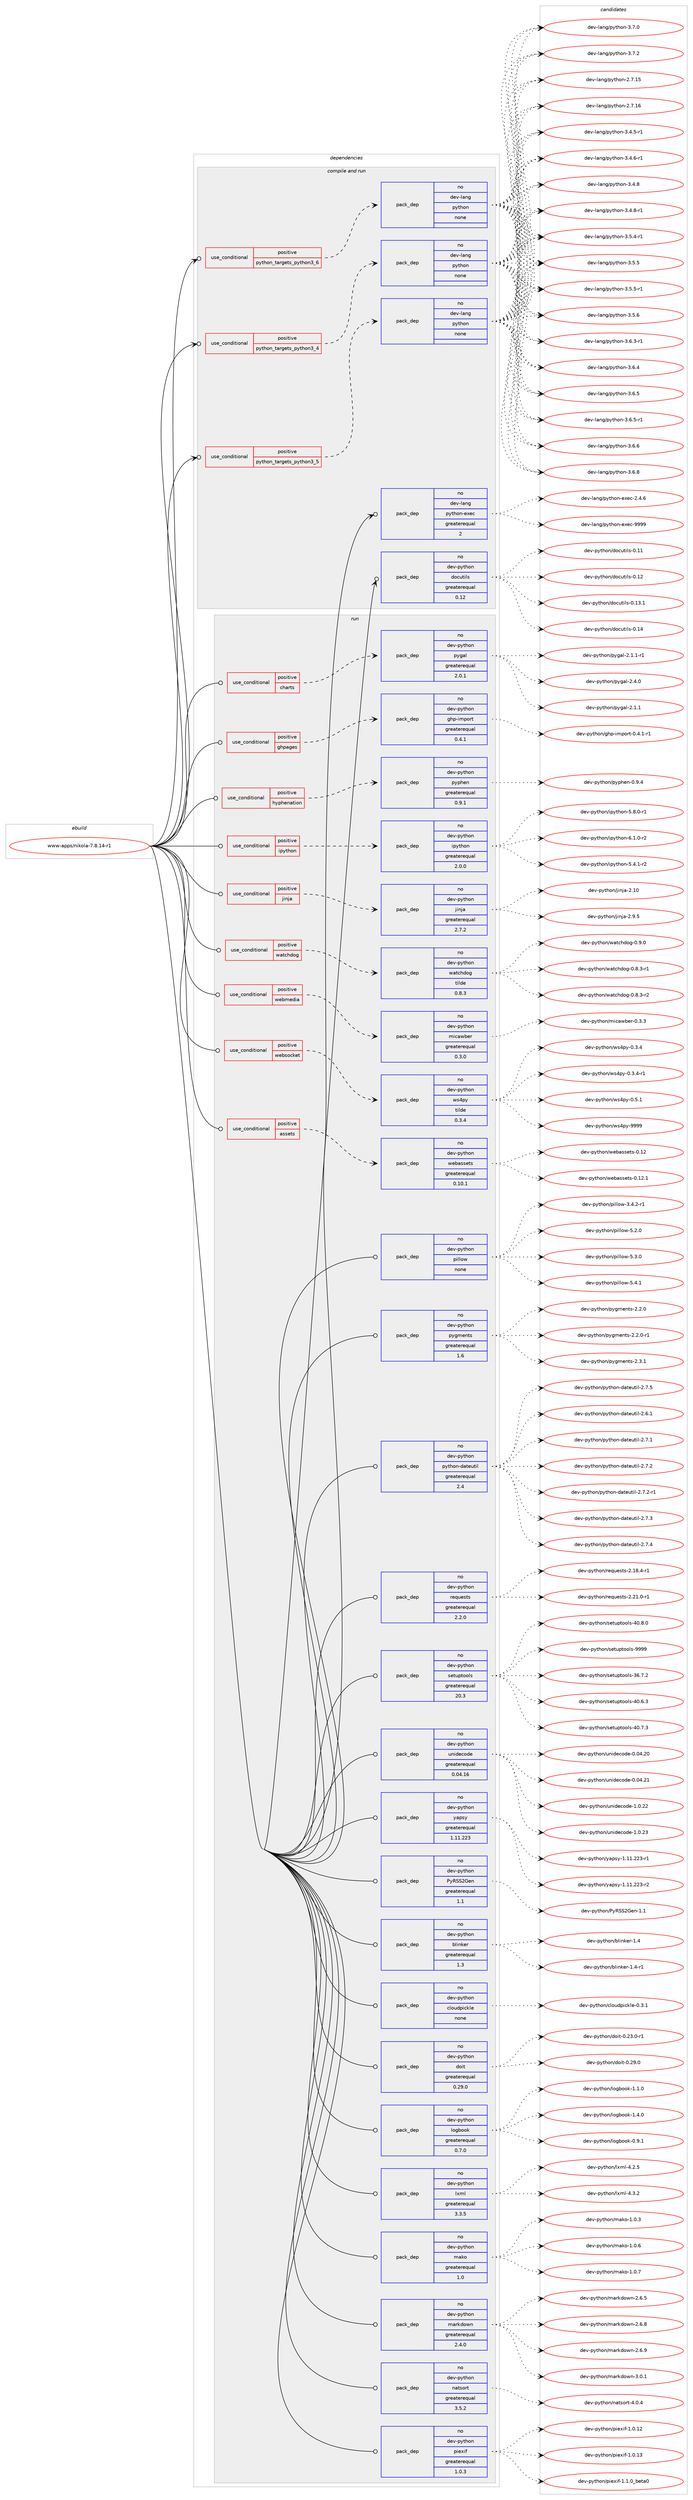digraph prolog {

# *************
# Graph options
# *************

newrank=true;
concentrate=true;
compound=true;
graph [rankdir=LR,fontname=Helvetica,fontsize=10,ranksep=1.5];#, ranksep=2.5, nodesep=0.2];
edge  [arrowhead=vee];
node  [fontname=Helvetica,fontsize=10];

# **********
# The ebuild
# **********

subgraph cluster_leftcol {
color=gray;
rank=same;
label=<<i>ebuild</i>>;
id [label="www-apps/nikola-7.8.14-r1", color=red, width=4, href="../www-apps/nikola-7.8.14-r1.svg"];
}

# ****************
# The dependencies
# ****************

subgraph cluster_midcol {
color=gray;
label=<<i>dependencies</i>>;
subgraph cluster_compile {
fillcolor="#eeeeee";
style=filled;
label=<<i>compile</i>>;
}
subgraph cluster_compileandrun {
fillcolor="#eeeeee";
style=filled;
label=<<i>compile and run</i>>;
subgraph cond463353 {
dependency1746041 [label=<<TABLE BORDER="0" CELLBORDER="1" CELLSPACING="0" CELLPADDING="4"><TR><TD ROWSPAN="3" CELLPADDING="10">use_conditional</TD></TR><TR><TD>positive</TD></TR><TR><TD>python_targets_python3_4</TD></TR></TABLE>>, shape=none, color=red];
subgraph pack1253499 {
dependency1746042 [label=<<TABLE BORDER="0" CELLBORDER="1" CELLSPACING="0" CELLPADDING="4" WIDTH="220"><TR><TD ROWSPAN="6" CELLPADDING="30">pack_dep</TD></TR><TR><TD WIDTH="110">no</TD></TR><TR><TD>dev-lang</TD></TR><TR><TD>python</TD></TR><TR><TD>none</TD></TR><TR><TD></TD></TR></TABLE>>, shape=none, color=blue];
}
dependency1746041:e -> dependency1746042:w [weight=20,style="dashed",arrowhead="vee"];
}
id:e -> dependency1746041:w [weight=20,style="solid",arrowhead="odotvee"];
subgraph cond463354 {
dependency1746043 [label=<<TABLE BORDER="0" CELLBORDER="1" CELLSPACING="0" CELLPADDING="4"><TR><TD ROWSPAN="3" CELLPADDING="10">use_conditional</TD></TR><TR><TD>positive</TD></TR><TR><TD>python_targets_python3_5</TD></TR></TABLE>>, shape=none, color=red];
subgraph pack1253500 {
dependency1746044 [label=<<TABLE BORDER="0" CELLBORDER="1" CELLSPACING="0" CELLPADDING="4" WIDTH="220"><TR><TD ROWSPAN="6" CELLPADDING="30">pack_dep</TD></TR><TR><TD WIDTH="110">no</TD></TR><TR><TD>dev-lang</TD></TR><TR><TD>python</TD></TR><TR><TD>none</TD></TR><TR><TD></TD></TR></TABLE>>, shape=none, color=blue];
}
dependency1746043:e -> dependency1746044:w [weight=20,style="dashed",arrowhead="vee"];
}
id:e -> dependency1746043:w [weight=20,style="solid",arrowhead="odotvee"];
subgraph cond463355 {
dependency1746045 [label=<<TABLE BORDER="0" CELLBORDER="1" CELLSPACING="0" CELLPADDING="4"><TR><TD ROWSPAN="3" CELLPADDING="10">use_conditional</TD></TR><TR><TD>positive</TD></TR><TR><TD>python_targets_python3_6</TD></TR></TABLE>>, shape=none, color=red];
subgraph pack1253501 {
dependency1746046 [label=<<TABLE BORDER="0" CELLBORDER="1" CELLSPACING="0" CELLPADDING="4" WIDTH="220"><TR><TD ROWSPAN="6" CELLPADDING="30">pack_dep</TD></TR><TR><TD WIDTH="110">no</TD></TR><TR><TD>dev-lang</TD></TR><TR><TD>python</TD></TR><TR><TD>none</TD></TR><TR><TD></TD></TR></TABLE>>, shape=none, color=blue];
}
dependency1746045:e -> dependency1746046:w [weight=20,style="dashed",arrowhead="vee"];
}
id:e -> dependency1746045:w [weight=20,style="solid",arrowhead="odotvee"];
subgraph pack1253502 {
dependency1746047 [label=<<TABLE BORDER="0" CELLBORDER="1" CELLSPACING="0" CELLPADDING="4" WIDTH="220"><TR><TD ROWSPAN="6" CELLPADDING="30">pack_dep</TD></TR><TR><TD WIDTH="110">no</TD></TR><TR><TD>dev-lang</TD></TR><TR><TD>python-exec</TD></TR><TR><TD>greaterequal</TD></TR><TR><TD>2</TD></TR></TABLE>>, shape=none, color=blue];
}
id:e -> dependency1746047:w [weight=20,style="solid",arrowhead="odotvee"];
subgraph pack1253503 {
dependency1746048 [label=<<TABLE BORDER="0" CELLBORDER="1" CELLSPACING="0" CELLPADDING="4" WIDTH="220"><TR><TD ROWSPAN="6" CELLPADDING="30">pack_dep</TD></TR><TR><TD WIDTH="110">no</TD></TR><TR><TD>dev-python</TD></TR><TR><TD>docutils</TD></TR><TR><TD>greaterequal</TD></TR><TR><TD>0.12</TD></TR></TABLE>>, shape=none, color=blue];
}
id:e -> dependency1746048:w [weight=20,style="solid",arrowhead="odotvee"];
}
subgraph cluster_run {
fillcolor="#eeeeee";
style=filled;
label=<<i>run</i>>;
subgraph cond463356 {
dependency1746049 [label=<<TABLE BORDER="0" CELLBORDER="1" CELLSPACING="0" CELLPADDING="4"><TR><TD ROWSPAN="3" CELLPADDING="10">use_conditional</TD></TR><TR><TD>positive</TD></TR><TR><TD>assets</TD></TR></TABLE>>, shape=none, color=red];
subgraph pack1253504 {
dependency1746050 [label=<<TABLE BORDER="0" CELLBORDER="1" CELLSPACING="0" CELLPADDING="4" WIDTH="220"><TR><TD ROWSPAN="6" CELLPADDING="30">pack_dep</TD></TR><TR><TD WIDTH="110">no</TD></TR><TR><TD>dev-python</TD></TR><TR><TD>webassets</TD></TR><TR><TD>greaterequal</TD></TR><TR><TD>0.10.1</TD></TR></TABLE>>, shape=none, color=blue];
}
dependency1746049:e -> dependency1746050:w [weight=20,style="dashed",arrowhead="vee"];
}
id:e -> dependency1746049:w [weight=20,style="solid",arrowhead="odot"];
subgraph cond463357 {
dependency1746051 [label=<<TABLE BORDER="0" CELLBORDER="1" CELLSPACING="0" CELLPADDING="4"><TR><TD ROWSPAN="3" CELLPADDING="10">use_conditional</TD></TR><TR><TD>positive</TD></TR><TR><TD>charts</TD></TR></TABLE>>, shape=none, color=red];
subgraph pack1253505 {
dependency1746052 [label=<<TABLE BORDER="0" CELLBORDER="1" CELLSPACING="0" CELLPADDING="4" WIDTH="220"><TR><TD ROWSPAN="6" CELLPADDING="30">pack_dep</TD></TR><TR><TD WIDTH="110">no</TD></TR><TR><TD>dev-python</TD></TR><TR><TD>pygal</TD></TR><TR><TD>greaterequal</TD></TR><TR><TD>2.0.1</TD></TR></TABLE>>, shape=none, color=blue];
}
dependency1746051:e -> dependency1746052:w [weight=20,style="dashed",arrowhead="vee"];
}
id:e -> dependency1746051:w [weight=20,style="solid",arrowhead="odot"];
subgraph cond463358 {
dependency1746053 [label=<<TABLE BORDER="0" CELLBORDER="1" CELLSPACING="0" CELLPADDING="4"><TR><TD ROWSPAN="3" CELLPADDING="10">use_conditional</TD></TR><TR><TD>positive</TD></TR><TR><TD>ghpages</TD></TR></TABLE>>, shape=none, color=red];
subgraph pack1253506 {
dependency1746054 [label=<<TABLE BORDER="0" CELLBORDER="1" CELLSPACING="0" CELLPADDING="4" WIDTH="220"><TR><TD ROWSPAN="6" CELLPADDING="30">pack_dep</TD></TR><TR><TD WIDTH="110">no</TD></TR><TR><TD>dev-python</TD></TR><TR><TD>ghp-import</TD></TR><TR><TD>greaterequal</TD></TR><TR><TD>0.4.1</TD></TR></TABLE>>, shape=none, color=blue];
}
dependency1746053:e -> dependency1746054:w [weight=20,style="dashed",arrowhead="vee"];
}
id:e -> dependency1746053:w [weight=20,style="solid",arrowhead="odot"];
subgraph cond463359 {
dependency1746055 [label=<<TABLE BORDER="0" CELLBORDER="1" CELLSPACING="0" CELLPADDING="4"><TR><TD ROWSPAN="3" CELLPADDING="10">use_conditional</TD></TR><TR><TD>positive</TD></TR><TR><TD>hyphenation</TD></TR></TABLE>>, shape=none, color=red];
subgraph pack1253507 {
dependency1746056 [label=<<TABLE BORDER="0" CELLBORDER="1" CELLSPACING="0" CELLPADDING="4" WIDTH="220"><TR><TD ROWSPAN="6" CELLPADDING="30">pack_dep</TD></TR><TR><TD WIDTH="110">no</TD></TR><TR><TD>dev-python</TD></TR><TR><TD>pyphen</TD></TR><TR><TD>greaterequal</TD></TR><TR><TD>0.9.1</TD></TR></TABLE>>, shape=none, color=blue];
}
dependency1746055:e -> dependency1746056:w [weight=20,style="dashed",arrowhead="vee"];
}
id:e -> dependency1746055:w [weight=20,style="solid",arrowhead="odot"];
subgraph cond463360 {
dependency1746057 [label=<<TABLE BORDER="0" CELLBORDER="1" CELLSPACING="0" CELLPADDING="4"><TR><TD ROWSPAN="3" CELLPADDING="10">use_conditional</TD></TR><TR><TD>positive</TD></TR><TR><TD>ipython</TD></TR></TABLE>>, shape=none, color=red];
subgraph pack1253508 {
dependency1746058 [label=<<TABLE BORDER="0" CELLBORDER="1" CELLSPACING="0" CELLPADDING="4" WIDTH="220"><TR><TD ROWSPAN="6" CELLPADDING="30">pack_dep</TD></TR><TR><TD WIDTH="110">no</TD></TR><TR><TD>dev-python</TD></TR><TR><TD>ipython</TD></TR><TR><TD>greaterequal</TD></TR><TR><TD>2.0.0</TD></TR></TABLE>>, shape=none, color=blue];
}
dependency1746057:e -> dependency1746058:w [weight=20,style="dashed",arrowhead="vee"];
}
id:e -> dependency1746057:w [weight=20,style="solid",arrowhead="odot"];
subgraph cond463361 {
dependency1746059 [label=<<TABLE BORDER="0" CELLBORDER="1" CELLSPACING="0" CELLPADDING="4"><TR><TD ROWSPAN="3" CELLPADDING="10">use_conditional</TD></TR><TR><TD>positive</TD></TR><TR><TD>jinja</TD></TR></TABLE>>, shape=none, color=red];
subgraph pack1253509 {
dependency1746060 [label=<<TABLE BORDER="0" CELLBORDER="1" CELLSPACING="0" CELLPADDING="4" WIDTH="220"><TR><TD ROWSPAN="6" CELLPADDING="30">pack_dep</TD></TR><TR><TD WIDTH="110">no</TD></TR><TR><TD>dev-python</TD></TR><TR><TD>jinja</TD></TR><TR><TD>greaterequal</TD></TR><TR><TD>2.7.2</TD></TR></TABLE>>, shape=none, color=blue];
}
dependency1746059:e -> dependency1746060:w [weight=20,style="dashed",arrowhead="vee"];
}
id:e -> dependency1746059:w [weight=20,style="solid",arrowhead="odot"];
subgraph cond463362 {
dependency1746061 [label=<<TABLE BORDER="0" CELLBORDER="1" CELLSPACING="0" CELLPADDING="4"><TR><TD ROWSPAN="3" CELLPADDING="10">use_conditional</TD></TR><TR><TD>positive</TD></TR><TR><TD>watchdog</TD></TR></TABLE>>, shape=none, color=red];
subgraph pack1253510 {
dependency1746062 [label=<<TABLE BORDER="0" CELLBORDER="1" CELLSPACING="0" CELLPADDING="4" WIDTH="220"><TR><TD ROWSPAN="6" CELLPADDING="30">pack_dep</TD></TR><TR><TD WIDTH="110">no</TD></TR><TR><TD>dev-python</TD></TR><TR><TD>watchdog</TD></TR><TR><TD>tilde</TD></TR><TR><TD>0.8.3</TD></TR></TABLE>>, shape=none, color=blue];
}
dependency1746061:e -> dependency1746062:w [weight=20,style="dashed",arrowhead="vee"];
}
id:e -> dependency1746061:w [weight=20,style="solid",arrowhead="odot"];
subgraph cond463363 {
dependency1746063 [label=<<TABLE BORDER="0" CELLBORDER="1" CELLSPACING="0" CELLPADDING="4"><TR><TD ROWSPAN="3" CELLPADDING="10">use_conditional</TD></TR><TR><TD>positive</TD></TR><TR><TD>webmedia</TD></TR></TABLE>>, shape=none, color=red];
subgraph pack1253511 {
dependency1746064 [label=<<TABLE BORDER="0" CELLBORDER="1" CELLSPACING="0" CELLPADDING="4" WIDTH="220"><TR><TD ROWSPAN="6" CELLPADDING="30">pack_dep</TD></TR><TR><TD WIDTH="110">no</TD></TR><TR><TD>dev-python</TD></TR><TR><TD>micawber</TD></TR><TR><TD>greaterequal</TD></TR><TR><TD>0.3.0</TD></TR></TABLE>>, shape=none, color=blue];
}
dependency1746063:e -> dependency1746064:w [weight=20,style="dashed",arrowhead="vee"];
}
id:e -> dependency1746063:w [weight=20,style="solid",arrowhead="odot"];
subgraph cond463364 {
dependency1746065 [label=<<TABLE BORDER="0" CELLBORDER="1" CELLSPACING="0" CELLPADDING="4"><TR><TD ROWSPAN="3" CELLPADDING="10">use_conditional</TD></TR><TR><TD>positive</TD></TR><TR><TD>websocket</TD></TR></TABLE>>, shape=none, color=red];
subgraph pack1253512 {
dependency1746066 [label=<<TABLE BORDER="0" CELLBORDER="1" CELLSPACING="0" CELLPADDING="4" WIDTH="220"><TR><TD ROWSPAN="6" CELLPADDING="30">pack_dep</TD></TR><TR><TD WIDTH="110">no</TD></TR><TR><TD>dev-python</TD></TR><TR><TD>ws4py</TD></TR><TR><TD>tilde</TD></TR><TR><TD>0.3.4</TD></TR></TABLE>>, shape=none, color=blue];
}
dependency1746065:e -> dependency1746066:w [weight=20,style="dashed",arrowhead="vee"];
}
id:e -> dependency1746065:w [weight=20,style="solid",arrowhead="odot"];
subgraph pack1253513 {
dependency1746067 [label=<<TABLE BORDER="0" CELLBORDER="1" CELLSPACING="0" CELLPADDING="4" WIDTH="220"><TR><TD ROWSPAN="6" CELLPADDING="30">pack_dep</TD></TR><TR><TD WIDTH="110">no</TD></TR><TR><TD>dev-python</TD></TR><TR><TD>PyRSS2Gen</TD></TR><TR><TD>greaterequal</TD></TR><TR><TD>1.1</TD></TR></TABLE>>, shape=none, color=blue];
}
id:e -> dependency1746067:w [weight=20,style="solid",arrowhead="odot"];
subgraph pack1253514 {
dependency1746068 [label=<<TABLE BORDER="0" CELLBORDER="1" CELLSPACING="0" CELLPADDING="4" WIDTH="220"><TR><TD ROWSPAN="6" CELLPADDING="30">pack_dep</TD></TR><TR><TD WIDTH="110">no</TD></TR><TR><TD>dev-python</TD></TR><TR><TD>blinker</TD></TR><TR><TD>greaterequal</TD></TR><TR><TD>1.3</TD></TR></TABLE>>, shape=none, color=blue];
}
id:e -> dependency1746068:w [weight=20,style="solid",arrowhead="odot"];
subgraph pack1253515 {
dependency1746069 [label=<<TABLE BORDER="0" CELLBORDER="1" CELLSPACING="0" CELLPADDING="4" WIDTH="220"><TR><TD ROWSPAN="6" CELLPADDING="30">pack_dep</TD></TR><TR><TD WIDTH="110">no</TD></TR><TR><TD>dev-python</TD></TR><TR><TD>cloudpickle</TD></TR><TR><TD>none</TD></TR><TR><TD></TD></TR></TABLE>>, shape=none, color=blue];
}
id:e -> dependency1746069:w [weight=20,style="solid",arrowhead="odot"];
subgraph pack1253516 {
dependency1746070 [label=<<TABLE BORDER="0" CELLBORDER="1" CELLSPACING="0" CELLPADDING="4" WIDTH="220"><TR><TD ROWSPAN="6" CELLPADDING="30">pack_dep</TD></TR><TR><TD WIDTH="110">no</TD></TR><TR><TD>dev-python</TD></TR><TR><TD>doit</TD></TR><TR><TD>greaterequal</TD></TR><TR><TD>0.29.0</TD></TR></TABLE>>, shape=none, color=blue];
}
id:e -> dependency1746070:w [weight=20,style="solid",arrowhead="odot"];
subgraph pack1253517 {
dependency1746071 [label=<<TABLE BORDER="0" CELLBORDER="1" CELLSPACING="0" CELLPADDING="4" WIDTH="220"><TR><TD ROWSPAN="6" CELLPADDING="30">pack_dep</TD></TR><TR><TD WIDTH="110">no</TD></TR><TR><TD>dev-python</TD></TR><TR><TD>logbook</TD></TR><TR><TD>greaterequal</TD></TR><TR><TD>0.7.0</TD></TR></TABLE>>, shape=none, color=blue];
}
id:e -> dependency1746071:w [weight=20,style="solid",arrowhead="odot"];
subgraph pack1253518 {
dependency1746072 [label=<<TABLE BORDER="0" CELLBORDER="1" CELLSPACING="0" CELLPADDING="4" WIDTH="220"><TR><TD ROWSPAN="6" CELLPADDING="30">pack_dep</TD></TR><TR><TD WIDTH="110">no</TD></TR><TR><TD>dev-python</TD></TR><TR><TD>lxml</TD></TR><TR><TD>greaterequal</TD></TR><TR><TD>3.3.5</TD></TR></TABLE>>, shape=none, color=blue];
}
id:e -> dependency1746072:w [weight=20,style="solid",arrowhead="odot"];
subgraph pack1253519 {
dependency1746073 [label=<<TABLE BORDER="0" CELLBORDER="1" CELLSPACING="0" CELLPADDING="4" WIDTH="220"><TR><TD ROWSPAN="6" CELLPADDING="30">pack_dep</TD></TR><TR><TD WIDTH="110">no</TD></TR><TR><TD>dev-python</TD></TR><TR><TD>mako</TD></TR><TR><TD>greaterequal</TD></TR><TR><TD>1.0</TD></TR></TABLE>>, shape=none, color=blue];
}
id:e -> dependency1746073:w [weight=20,style="solid",arrowhead="odot"];
subgraph pack1253520 {
dependency1746074 [label=<<TABLE BORDER="0" CELLBORDER="1" CELLSPACING="0" CELLPADDING="4" WIDTH="220"><TR><TD ROWSPAN="6" CELLPADDING="30">pack_dep</TD></TR><TR><TD WIDTH="110">no</TD></TR><TR><TD>dev-python</TD></TR><TR><TD>markdown</TD></TR><TR><TD>greaterequal</TD></TR><TR><TD>2.4.0</TD></TR></TABLE>>, shape=none, color=blue];
}
id:e -> dependency1746074:w [weight=20,style="solid",arrowhead="odot"];
subgraph pack1253521 {
dependency1746075 [label=<<TABLE BORDER="0" CELLBORDER="1" CELLSPACING="0" CELLPADDING="4" WIDTH="220"><TR><TD ROWSPAN="6" CELLPADDING="30">pack_dep</TD></TR><TR><TD WIDTH="110">no</TD></TR><TR><TD>dev-python</TD></TR><TR><TD>natsort</TD></TR><TR><TD>greaterequal</TD></TR><TR><TD>3.5.2</TD></TR></TABLE>>, shape=none, color=blue];
}
id:e -> dependency1746075:w [weight=20,style="solid",arrowhead="odot"];
subgraph pack1253522 {
dependency1746076 [label=<<TABLE BORDER="0" CELLBORDER="1" CELLSPACING="0" CELLPADDING="4" WIDTH="220"><TR><TD ROWSPAN="6" CELLPADDING="30">pack_dep</TD></TR><TR><TD WIDTH="110">no</TD></TR><TR><TD>dev-python</TD></TR><TR><TD>piexif</TD></TR><TR><TD>greaterequal</TD></TR><TR><TD>1.0.3</TD></TR></TABLE>>, shape=none, color=blue];
}
id:e -> dependency1746076:w [weight=20,style="solid",arrowhead="odot"];
subgraph pack1253523 {
dependency1746077 [label=<<TABLE BORDER="0" CELLBORDER="1" CELLSPACING="0" CELLPADDING="4" WIDTH="220"><TR><TD ROWSPAN="6" CELLPADDING="30">pack_dep</TD></TR><TR><TD WIDTH="110">no</TD></TR><TR><TD>dev-python</TD></TR><TR><TD>pillow</TD></TR><TR><TD>none</TD></TR><TR><TD></TD></TR></TABLE>>, shape=none, color=blue];
}
id:e -> dependency1746077:w [weight=20,style="solid",arrowhead="odot"];
subgraph pack1253524 {
dependency1746078 [label=<<TABLE BORDER="0" CELLBORDER="1" CELLSPACING="0" CELLPADDING="4" WIDTH="220"><TR><TD ROWSPAN="6" CELLPADDING="30">pack_dep</TD></TR><TR><TD WIDTH="110">no</TD></TR><TR><TD>dev-python</TD></TR><TR><TD>pygments</TD></TR><TR><TD>greaterequal</TD></TR><TR><TD>1.6</TD></TR></TABLE>>, shape=none, color=blue];
}
id:e -> dependency1746078:w [weight=20,style="solid",arrowhead="odot"];
subgraph pack1253525 {
dependency1746079 [label=<<TABLE BORDER="0" CELLBORDER="1" CELLSPACING="0" CELLPADDING="4" WIDTH="220"><TR><TD ROWSPAN="6" CELLPADDING="30">pack_dep</TD></TR><TR><TD WIDTH="110">no</TD></TR><TR><TD>dev-python</TD></TR><TR><TD>python-dateutil</TD></TR><TR><TD>greaterequal</TD></TR><TR><TD>2.4</TD></TR></TABLE>>, shape=none, color=blue];
}
id:e -> dependency1746079:w [weight=20,style="solid",arrowhead="odot"];
subgraph pack1253526 {
dependency1746080 [label=<<TABLE BORDER="0" CELLBORDER="1" CELLSPACING="0" CELLPADDING="4" WIDTH="220"><TR><TD ROWSPAN="6" CELLPADDING="30">pack_dep</TD></TR><TR><TD WIDTH="110">no</TD></TR><TR><TD>dev-python</TD></TR><TR><TD>requests</TD></TR><TR><TD>greaterequal</TD></TR><TR><TD>2.2.0</TD></TR></TABLE>>, shape=none, color=blue];
}
id:e -> dependency1746080:w [weight=20,style="solid",arrowhead="odot"];
subgraph pack1253527 {
dependency1746081 [label=<<TABLE BORDER="0" CELLBORDER="1" CELLSPACING="0" CELLPADDING="4" WIDTH="220"><TR><TD ROWSPAN="6" CELLPADDING="30">pack_dep</TD></TR><TR><TD WIDTH="110">no</TD></TR><TR><TD>dev-python</TD></TR><TR><TD>setuptools</TD></TR><TR><TD>greaterequal</TD></TR><TR><TD>20.3</TD></TR></TABLE>>, shape=none, color=blue];
}
id:e -> dependency1746081:w [weight=20,style="solid",arrowhead="odot"];
subgraph pack1253528 {
dependency1746082 [label=<<TABLE BORDER="0" CELLBORDER="1" CELLSPACING="0" CELLPADDING="4" WIDTH="220"><TR><TD ROWSPAN="6" CELLPADDING="30">pack_dep</TD></TR><TR><TD WIDTH="110">no</TD></TR><TR><TD>dev-python</TD></TR><TR><TD>unidecode</TD></TR><TR><TD>greaterequal</TD></TR><TR><TD>0.04.16</TD></TR></TABLE>>, shape=none, color=blue];
}
id:e -> dependency1746082:w [weight=20,style="solid",arrowhead="odot"];
subgraph pack1253529 {
dependency1746083 [label=<<TABLE BORDER="0" CELLBORDER="1" CELLSPACING="0" CELLPADDING="4" WIDTH="220"><TR><TD ROWSPAN="6" CELLPADDING="30">pack_dep</TD></TR><TR><TD WIDTH="110">no</TD></TR><TR><TD>dev-python</TD></TR><TR><TD>yapsy</TD></TR><TR><TD>greaterequal</TD></TR><TR><TD>1.11.223</TD></TR></TABLE>>, shape=none, color=blue];
}
id:e -> dependency1746083:w [weight=20,style="solid",arrowhead="odot"];
}
}

# **************
# The candidates
# **************

subgraph cluster_choices {
rank=same;
color=gray;
label=<<i>candidates</i>>;

subgraph choice1253499 {
color=black;
nodesep=1;
choice10010111845108971101034711212111610411111045504655464953 [label="dev-lang/python-2.7.15", color=red, width=4,href="../dev-lang/python-2.7.15.svg"];
choice10010111845108971101034711212111610411111045504655464954 [label="dev-lang/python-2.7.16", color=red, width=4,href="../dev-lang/python-2.7.16.svg"];
choice1001011184510897110103471121211161041111104551465246534511449 [label="dev-lang/python-3.4.5-r1", color=red, width=4,href="../dev-lang/python-3.4.5-r1.svg"];
choice1001011184510897110103471121211161041111104551465246544511449 [label="dev-lang/python-3.4.6-r1", color=red, width=4,href="../dev-lang/python-3.4.6-r1.svg"];
choice100101118451089711010347112121116104111110455146524656 [label="dev-lang/python-3.4.8", color=red, width=4,href="../dev-lang/python-3.4.8.svg"];
choice1001011184510897110103471121211161041111104551465246564511449 [label="dev-lang/python-3.4.8-r1", color=red, width=4,href="../dev-lang/python-3.4.8-r1.svg"];
choice1001011184510897110103471121211161041111104551465346524511449 [label="dev-lang/python-3.5.4-r1", color=red, width=4,href="../dev-lang/python-3.5.4-r1.svg"];
choice100101118451089711010347112121116104111110455146534653 [label="dev-lang/python-3.5.5", color=red, width=4,href="../dev-lang/python-3.5.5.svg"];
choice1001011184510897110103471121211161041111104551465346534511449 [label="dev-lang/python-3.5.5-r1", color=red, width=4,href="../dev-lang/python-3.5.5-r1.svg"];
choice100101118451089711010347112121116104111110455146534654 [label="dev-lang/python-3.5.6", color=red, width=4,href="../dev-lang/python-3.5.6.svg"];
choice1001011184510897110103471121211161041111104551465446514511449 [label="dev-lang/python-3.6.3-r1", color=red, width=4,href="../dev-lang/python-3.6.3-r1.svg"];
choice100101118451089711010347112121116104111110455146544652 [label="dev-lang/python-3.6.4", color=red, width=4,href="../dev-lang/python-3.6.4.svg"];
choice100101118451089711010347112121116104111110455146544653 [label="dev-lang/python-3.6.5", color=red, width=4,href="../dev-lang/python-3.6.5.svg"];
choice1001011184510897110103471121211161041111104551465446534511449 [label="dev-lang/python-3.6.5-r1", color=red, width=4,href="../dev-lang/python-3.6.5-r1.svg"];
choice100101118451089711010347112121116104111110455146544654 [label="dev-lang/python-3.6.6", color=red, width=4,href="../dev-lang/python-3.6.6.svg"];
choice100101118451089711010347112121116104111110455146544656 [label="dev-lang/python-3.6.8", color=red, width=4,href="../dev-lang/python-3.6.8.svg"];
choice100101118451089711010347112121116104111110455146554648 [label="dev-lang/python-3.7.0", color=red, width=4,href="../dev-lang/python-3.7.0.svg"];
choice100101118451089711010347112121116104111110455146554650 [label="dev-lang/python-3.7.2", color=red, width=4,href="../dev-lang/python-3.7.2.svg"];
dependency1746042:e -> choice10010111845108971101034711212111610411111045504655464953:w [style=dotted,weight="100"];
dependency1746042:e -> choice10010111845108971101034711212111610411111045504655464954:w [style=dotted,weight="100"];
dependency1746042:e -> choice1001011184510897110103471121211161041111104551465246534511449:w [style=dotted,weight="100"];
dependency1746042:e -> choice1001011184510897110103471121211161041111104551465246544511449:w [style=dotted,weight="100"];
dependency1746042:e -> choice100101118451089711010347112121116104111110455146524656:w [style=dotted,weight="100"];
dependency1746042:e -> choice1001011184510897110103471121211161041111104551465246564511449:w [style=dotted,weight="100"];
dependency1746042:e -> choice1001011184510897110103471121211161041111104551465346524511449:w [style=dotted,weight="100"];
dependency1746042:e -> choice100101118451089711010347112121116104111110455146534653:w [style=dotted,weight="100"];
dependency1746042:e -> choice1001011184510897110103471121211161041111104551465346534511449:w [style=dotted,weight="100"];
dependency1746042:e -> choice100101118451089711010347112121116104111110455146534654:w [style=dotted,weight="100"];
dependency1746042:e -> choice1001011184510897110103471121211161041111104551465446514511449:w [style=dotted,weight="100"];
dependency1746042:e -> choice100101118451089711010347112121116104111110455146544652:w [style=dotted,weight="100"];
dependency1746042:e -> choice100101118451089711010347112121116104111110455146544653:w [style=dotted,weight="100"];
dependency1746042:e -> choice1001011184510897110103471121211161041111104551465446534511449:w [style=dotted,weight="100"];
dependency1746042:e -> choice100101118451089711010347112121116104111110455146544654:w [style=dotted,weight="100"];
dependency1746042:e -> choice100101118451089711010347112121116104111110455146544656:w [style=dotted,weight="100"];
dependency1746042:e -> choice100101118451089711010347112121116104111110455146554648:w [style=dotted,weight="100"];
dependency1746042:e -> choice100101118451089711010347112121116104111110455146554650:w [style=dotted,weight="100"];
}
subgraph choice1253500 {
color=black;
nodesep=1;
choice10010111845108971101034711212111610411111045504655464953 [label="dev-lang/python-2.7.15", color=red, width=4,href="../dev-lang/python-2.7.15.svg"];
choice10010111845108971101034711212111610411111045504655464954 [label="dev-lang/python-2.7.16", color=red, width=4,href="../dev-lang/python-2.7.16.svg"];
choice1001011184510897110103471121211161041111104551465246534511449 [label="dev-lang/python-3.4.5-r1", color=red, width=4,href="../dev-lang/python-3.4.5-r1.svg"];
choice1001011184510897110103471121211161041111104551465246544511449 [label="dev-lang/python-3.4.6-r1", color=red, width=4,href="../dev-lang/python-3.4.6-r1.svg"];
choice100101118451089711010347112121116104111110455146524656 [label="dev-lang/python-3.4.8", color=red, width=4,href="../dev-lang/python-3.4.8.svg"];
choice1001011184510897110103471121211161041111104551465246564511449 [label="dev-lang/python-3.4.8-r1", color=red, width=4,href="../dev-lang/python-3.4.8-r1.svg"];
choice1001011184510897110103471121211161041111104551465346524511449 [label="dev-lang/python-3.5.4-r1", color=red, width=4,href="../dev-lang/python-3.5.4-r1.svg"];
choice100101118451089711010347112121116104111110455146534653 [label="dev-lang/python-3.5.5", color=red, width=4,href="../dev-lang/python-3.5.5.svg"];
choice1001011184510897110103471121211161041111104551465346534511449 [label="dev-lang/python-3.5.5-r1", color=red, width=4,href="../dev-lang/python-3.5.5-r1.svg"];
choice100101118451089711010347112121116104111110455146534654 [label="dev-lang/python-3.5.6", color=red, width=4,href="../dev-lang/python-3.5.6.svg"];
choice1001011184510897110103471121211161041111104551465446514511449 [label="dev-lang/python-3.6.3-r1", color=red, width=4,href="../dev-lang/python-3.6.3-r1.svg"];
choice100101118451089711010347112121116104111110455146544652 [label="dev-lang/python-3.6.4", color=red, width=4,href="../dev-lang/python-3.6.4.svg"];
choice100101118451089711010347112121116104111110455146544653 [label="dev-lang/python-3.6.5", color=red, width=4,href="../dev-lang/python-3.6.5.svg"];
choice1001011184510897110103471121211161041111104551465446534511449 [label="dev-lang/python-3.6.5-r1", color=red, width=4,href="../dev-lang/python-3.6.5-r1.svg"];
choice100101118451089711010347112121116104111110455146544654 [label="dev-lang/python-3.6.6", color=red, width=4,href="../dev-lang/python-3.6.6.svg"];
choice100101118451089711010347112121116104111110455146544656 [label="dev-lang/python-3.6.8", color=red, width=4,href="../dev-lang/python-3.6.8.svg"];
choice100101118451089711010347112121116104111110455146554648 [label="dev-lang/python-3.7.0", color=red, width=4,href="../dev-lang/python-3.7.0.svg"];
choice100101118451089711010347112121116104111110455146554650 [label="dev-lang/python-3.7.2", color=red, width=4,href="../dev-lang/python-3.7.2.svg"];
dependency1746044:e -> choice10010111845108971101034711212111610411111045504655464953:w [style=dotted,weight="100"];
dependency1746044:e -> choice10010111845108971101034711212111610411111045504655464954:w [style=dotted,weight="100"];
dependency1746044:e -> choice1001011184510897110103471121211161041111104551465246534511449:w [style=dotted,weight="100"];
dependency1746044:e -> choice1001011184510897110103471121211161041111104551465246544511449:w [style=dotted,weight="100"];
dependency1746044:e -> choice100101118451089711010347112121116104111110455146524656:w [style=dotted,weight="100"];
dependency1746044:e -> choice1001011184510897110103471121211161041111104551465246564511449:w [style=dotted,weight="100"];
dependency1746044:e -> choice1001011184510897110103471121211161041111104551465346524511449:w [style=dotted,weight="100"];
dependency1746044:e -> choice100101118451089711010347112121116104111110455146534653:w [style=dotted,weight="100"];
dependency1746044:e -> choice1001011184510897110103471121211161041111104551465346534511449:w [style=dotted,weight="100"];
dependency1746044:e -> choice100101118451089711010347112121116104111110455146534654:w [style=dotted,weight="100"];
dependency1746044:e -> choice1001011184510897110103471121211161041111104551465446514511449:w [style=dotted,weight="100"];
dependency1746044:e -> choice100101118451089711010347112121116104111110455146544652:w [style=dotted,weight="100"];
dependency1746044:e -> choice100101118451089711010347112121116104111110455146544653:w [style=dotted,weight="100"];
dependency1746044:e -> choice1001011184510897110103471121211161041111104551465446534511449:w [style=dotted,weight="100"];
dependency1746044:e -> choice100101118451089711010347112121116104111110455146544654:w [style=dotted,weight="100"];
dependency1746044:e -> choice100101118451089711010347112121116104111110455146544656:w [style=dotted,weight="100"];
dependency1746044:e -> choice100101118451089711010347112121116104111110455146554648:w [style=dotted,weight="100"];
dependency1746044:e -> choice100101118451089711010347112121116104111110455146554650:w [style=dotted,weight="100"];
}
subgraph choice1253501 {
color=black;
nodesep=1;
choice10010111845108971101034711212111610411111045504655464953 [label="dev-lang/python-2.7.15", color=red, width=4,href="../dev-lang/python-2.7.15.svg"];
choice10010111845108971101034711212111610411111045504655464954 [label="dev-lang/python-2.7.16", color=red, width=4,href="../dev-lang/python-2.7.16.svg"];
choice1001011184510897110103471121211161041111104551465246534511449 [label="dev-lang/python-3.4.5-r1", color=red, width=4,href="../dev-lang/python-3.4.5-r1.svg"];
choice1001011184510897110103471121211161041111104551465246544511449 [label="dev-lang/python-3.4.6-r1", color=red, width=4,href="../dev-lang/python-3.4.6-r1.svg"];
choice100101118451089711010347112121116104111110455146524656 [label="dev-lang/python-3.4.8", color=red, width=4,href="../dev-lang/python-3.4.8.svg"];
choice1001011184510897110103471121211161041111104551465246564511449 [label="dev-lang/python-3.4.8-r1", color=red, width=4,href="../dev-lang/python-3.4.8-r1.svg"];
choice1001011184510897110103471121211161041111104551465346524511449 [label="dev-lang/python-3.5.4-r1", color=red, width=4,href="../dev-lang/python-3.5.4-r1.svg"];
choice100101118451089711010347112121116104111110455146534653 [label="dev-lang/python-3.5.5", color=red, width=4,href="../dev-lang/python-3.5.5.svg"];
choice1001011184510897110103471121211161041111104551465346534511449 [label="dev-lang/python-3.5.5-r1", color=red, width=4,href="../dev-lang/python-3.5.5-r1.svg"];
choice100101118451089711010347112121116104111110455146534654 [label="dev-lang/python-3.5.6", color=red, width=4,href="../dev-lang/python-3.5.6.svg"];
choice1001011184510897110103471121211161041111104551465446514511449 [label="dev-lang/python-3.6.3-r1", color=red, width=4,href="../dev-lang/python-3.6.3-r1.svg"];
choice100101118451089711010347112121116104111110455146544652 [label="dev-lang/python-3.6.4", color=red, width=4,href="../dev-lang/python-3.6.4.svg"];
choice100101118451089711010347112121116104111110455146544653 [label="dev-lang/python-3.6.5", color=red, width=4,href="../dev-lang/python-3.6.5.svg"];
choice1001011184510897110103471121211161041111104551465446534511449 [label="dev-lang/python-3.6.5-r1", color=red, width=4,href="../dev-lang/python-3.6.5-r1.svg"];
choice100101118451089711010347112121116104111110455146544654 [label="dev-lang/python-3.6.6", color=red, width=4,href="../dev-lang/python-3.6.6.svg"];
choice100101118451089711010347112121116104111110455146544656 [label="dev-lang/python-3.6.8", color=red, width=4,href="../dev-lang/python-3.6.8.svg"];
choice100101118451089711010347112121116104111110455146554648 [label="dev-lang/python-3.7.0", color=red, width=4,href="../dev-lang/python-3.7.0.svg"];
choice100101118451089711010347112121116104111110455146554650 [label="dev-lang/python-3.7.2", color=red, width=4,href="../dev-lang/python-3.7.2.svg"];
dependency1746046:e -> choice10010111845108971101034711212111610411111045504655464953:w [style=dotted,weight="100"];
dependency1746046:e -> choice10010111845108971101034711212111610411111045504655464954:w [style=dotted,weight="100"];
dependency1746046:e -> choice1001011184510897110103471121211161041111104551465246534511449:w [style=dotted,weight="100"];
dependency1746046:e -> choice1001011184510897110103471121211161041111104551465246544511449:w [style=dotted,weight="100"];
dependency1746046:e -> choice100101118451089711010347112121116104111110455146524656:w [style=dotted,weight="100"];
dependency1746046:e -> choice1001011184510897110103471121211161041111104551465246564511449:w [style=dotted,weight="100"];
dependency1746046:e -> choice1001011184510897110103471121211161041111104551465346524511449:w [style=dotted,weight="100"];
dependency1746046:e -> choice100101118451089711010347112121116104111110455146534653:w [style=dotted,weight="100"];
dependency1746046:e -> choice1001011184510897110103471121211161041111104551465346534511449:w [style=dotted,weight="100"];
dependency1746046:e -> choice100101118451089711010347112121116104111110455146534654:w [style=dotted,weight="100"];
dependency1746046:e -> choice1001011184510897110103471121211161041111104551465446514511449:w [style=dotted,weight="100"];
dependency1746046:e -> choice100101118451089711010347112121116104111110455146544652:w [style=dotted,weight="100"];
dependency1746046:e -> choice100101118451089711010347112121116104111110455146544653:w [style=dotted,weight="100"];
dependency1746046:e -> choice1001011184510897110103471121211161041111104551465446534511449:w [style=dotted,weight="100"];
dependency1746046:e -> choice100101118451089711010347112121116104111110455146544654:w [style=dotted,weight="100"];
dependency1746046:e -> choice100101118451089711010347112121116104111110455146544656:w [style=dotted,weight="100"];
dependency1746046:e -> choice100101118451089711010347112121116104111110455146554648:w [style=dotted,weight="100"];
dependency1746046:e -> choice100101118451089711010347112121116104111110455146554650:w [style=dotted,weight="100"];
}
subgraph choice1253502 {
color=black;
nodesep=1;
choice1001011184510897110103471121211161041111104510112010199455046524654 [label="dev-lang/python-exec-2.4.6", color=red, width=4,href="../dev-lang/python-exec-2.4.6.svg"];
choice10010111845108971101034711212111610411111045101120101994557575757 [label="dev-lang/python-exec-9999", color=red, width=4,href="../dev-lang/python-exec-9999.svg"];
dependency1746047:e -> choice1001011184510897110103471121211161041111104510112010199455046524654:w [style=dotted,weight="100"];
dependency1746047:e -> choice10010111845108971101034711212111610411111045101120101994557575757:w [style=dotted,weight="100"];
}
subgraph choice1253503 {
color=black;
nodesep=1;
choice1001011184511212111610411111047100111991171161051081154548464949 [label="dev-python/docutils-0.11", color=red, width=4,href="../dev-python/docutils-0.11.svg"];
choice1001011184511212111610411111047100111991171161051081154548464950 [label="dev-python/docutils-0.12", color=red, width=4,href="../dev-python/docutils-0.12.svg"];
choice10010111845112121116104111110471001119911711610510811545484649514649 [label="dev-python/docutils-0.13.1", color=red, width=4,href="../dev-python/docutils-0.13.1.svg"];
choice1001011184511212111610411111047100111991171161051081154548464952 [label="dev-python/docutils-0.14", color=red, width=4,href="../dev-python/docutils-0.14.svg"];
dependency1746048:e -> choice1001011184511212111610411111047100111991171161051081154548464949:w [style=dotted,weight="100"];
dependency1746048:e -> choice1001011184511212111610411111047100111991171161051081154548464950:w [style=dotted,weight="100"];
dependency1746048:e -> choice10010111845112121116104111110471001119911711610510811545484649514649:w [style=dotted,weight="100"];
dependency1746048:e -> choice1001011184511212111610411111047100111991171161051081154548464952:w [style=dotted,weight="100"];
}
subgraph choice1253504 {
color=black;
nodesep=1;
choice100101118451121211161041111104711910198971151151011161154548464950 [label="dev-python/webassets-0.12", color=red, width=4,href="../dev-python/webassets-0.12.svg"];
choice1001011184511212111610411111047119101989711511510111611545484649504649 [label="dev-python/webassets-0.12.1", color=red, width=4,href="../dev-python/webassets-0.12.1.svg"];
dependency1746050:e -> choice100101118451121211161041111104711910198971151151011161154548464950:w [style=dotted,weight="100"];
dependency1746050:e -> choice1001011184511212111610411111047119101989711511510111611545484649504649:w [style=dotted,weight="100"];
}
subgraph choice1253505 {
color=black;
nodesep=1;
choice100101118451121211161041111104711212110397108455046494649 [label="dev-python/pygal-2.1.1", color=red, width=4,href="../dev-python/pygal-2.1.1.svg"];
choice1001011184511212111610411111047112121103971084550464946494511449 [label="dev-python/pygal-2.1.1-r1", color=red, width=4,href="../dev-python/pygal-2.1.1-r1.svg"];
choice100101118451121211161041111104711212110397108455046524648 [label="dev-python/pygal-2.4.0", color=red, width=4,href="../dev-python/pygal-2.4.0.svg"];
dependency1746052:e -> choice100101118451121211161041111104711212110397108455046494649:w [style=dotted,weight="100"];
dependency1746052:e -> choice1001011184511212111610411111047112121103971084550464946494511449:w [style=dotted,weight="100"];
dependency1746052:e -> choice100101118451121211161041111104711212110397108455046524648:w [style=dotted,weight="100"];
}
subgraph choice1253506 {
color=black;
nodesep=1;
choice1001011184511212111610411111047103104112451051091121111141164548465246494511449 [label="dev-python/ghp-import-0.4.1-r1", color=red, width=4,href="../dev-python/ghp-import-0.4.1-r1.svg"];
dependency1746054:e -> choice1001011184511212111610411111047103104112451051091121111141164548465246494511449:w [style=dotted,weight="100"];
}
subgraph choice1253507 {
color=black;
nodesep=1;
choice1001011184511212111610411111047112121112104101110454846574652 [label="dev-python/pyphen-0.9.4", color=red, width=4,href="../dev-python/pyphen-0.9.4.svg"];
dependency1746056:e -> choice1001011184511212111610411111047112121112104101110454846574652:w [style=dotted,weight="100"];
}
subgraph choice1253508 {
color=black;
nodesep=1;
choice10010111845112121116104111110471051121211161041111104553465246494511450 [label="dev-python/ipython-5.4.1-r2", color=red, width=4,href="../dev-python/ipython-5.4.1-r2.svg"];
choice10010111845112121116104111110471051121211161041111104553465646484511449 [label="dev-python/ipython-5.8.0-r1", color=red, width=4,href="../dev-python/ipython-5.8.0-r1.svg"];
choice10010111845112121116104111110471051121211161041111104554464946484511450 [label="dev-python/ipython-6.1.0-r2", color=red, width=4,href="../dev-python/ipython-6.1.0-r2.svg"];
dependency1746058:e -> choice10010111845112121116104111110471051121211161041111104553465246494511450:w [style=dotted,weight="100"];
dependency1746058:e -> choice10010111845112121116104111110471051121211161041111104553465646484511449:w [style=dotted,weight="100"];
dependency1746058:e -> choice10010111845112121116104111110471051121211161041111104554464946484511450:w [style=dotted,weight="100"];
}
subgraph choice1253509 {
color=black;
nodesep=1;
choice1001011184511212111610411111047106105110106974550464948 [label="dev-python/jinja-2.10", color=red, width=4,href="../dev-python/jinja-2.10.svg"];
choice100101118451121211161041111104710610511010697455046574653 [label="dev-python/jinja-2.9.5", color=red, width=4,href="../dev-python/jinja-2.9.5.svg"];
dependency1746060:e -> choice1001011184511212111610411111047106105110106974550464948:w [style=dotted,weight="100"];
dependency1746060:e -> choice100101118451121211161041111104710610511010697455046574653:w [style=dotted,weight="100"];
}
subgraph choice1253510 {
color=black;
nodesep=1;
choice100101118451121211161041111104711997116991041001111034548465646514511449 [label="dev-python/watchdog-0.8.3-r1", color=red, width=4,href="../dev-python/watchdog-0.8.3-r1.svg"];
choice100101118451121211161041111104711997116991041001111034548465646514511450 [label="dev-python/watchdog-0.8.3-r2", color=red, width=4,href="../dev-python/watchdog-0.8.3-r2.svg"];
choice10010111845112121116104111110471199711699104100111103454846574648 [label="dev-python/watchdog-0.9.0", color=red, width=4,href="../dev-python/watchdog-0.9.0.svg"];
dependency1746062:e -> choice100101118451121211161041111104711997116991041001111034548465646514511449:w [style=dotted,weight="100"];
dependency1746062:e -> choice100101118451121211161041111104711997116991041001111034548465646514511450:w [style=dotted,weight="100"];
dependency1746062:e -> choice10010111845112121116104111110471199711699104100111103454846574648:w [style=dotted,weight="100"];
}
subgraph choice1253511 {
color=black;
nodesep=1;
choice1001011184511212111610411111047109105999711998101114454846514651 [label="dev-python/micawber-0.3.3", color=red, width=4,href="../dev-python/micawber-0.3.3.svg"];
dependency1746064:e -> choice1001011184511212111610411111047109105999711998101114454846514651:w [style=dotted,weight="100"];
}
subgraph choice1253512 {
color=black;
nodesep=1;
choice100101118451121211161041111104711911552112121454846514652 [label="dev-python/ws4py-0.3.4", color=red, width=4,href="../dev-python/ws4py-0.3.4.svg"];
choice1001011184511212111610411111047119115521121214548465146524511449 [label="dev-python/ws4py-0.3.4-r1", color=red, width=4,href="../dev-python/ws4py-0.3.4-r1.svg"];
choice100101118451121211161041111104711911552112121454846534649 [label="dev-python/ws4py-0.5.1", color=red, width=4,href="../dev-python/ws4py-0.5.1.svg"];
choice1001011184511212111610411111047119115521121214557575757 [label="dev-python/ws4py-9999", color=red, width=4,href="../dev-python/ws4py-9999.svg"];
dependency1746066:e -> choice100101118451121211161041111104711911552112121454846514652:w [style=dotted,weight="100"];
dependency1746066:e -> choice1001011184511212111610411111047119115521121214548465146524511449:w [style=dotted,weight="100"];
dependency1746066:e -> choice100101118451121211161041111104711911552112121454846534649:w [style=dotted,weight="100"];
dependency1746066:e -> choice1001011184511212111610411111047119115521121214557575757:w [style=dotted,weight="100"];
}
subgraph choice1253513 {
color=black;
nodesep=1;
choice100101118451121211161041111104780121828383507110111045494649 [label="dev-python/PyRSS2Gen-1.1", color=red, width=4,href="../dev-python/PyRSS2Gen-1.1.svg"];
dependency1746067:e -> choice100101118451121211161041111104780121828383507110111045494649:w [style=dotted,weight="100"];
}
subgraph choice1253514 {
color=black;
nodesep=1;
choice10010111845112121116104111110479810810511010710111445494652 [label="dev-python/blinker-1.4", color=red, width=4,href="../dev-python/blinker-1.4.svg"];
choice100101118451121211161041111104798108105110107101114454946524511449 [label="dev-python/blinker-1.4-r1", color=red, width=4,href="../dev-python/blinker-1.4-r1.svg"];
dependency1746068:e -> choice10010111845112121116104111110479810810511010710111445494652:w [style=dotted,weight="100"];
dependency1746068:e -> choice100101118451121211161041111104798108105110107101114454946524511449:w [style=dotted,weight="100"];
}
subgraph choice1253515 {
color=black;
nodesep=1;
choice10010111845112121116104111110479910811111710011210599107108101454846514649 [label="dev-python/cloudpickle-0.3.1", color=red, width=4,href="../dev-python/cloudpickle-0.3.1.svg"];
dependency1746069:e -> choice10010111845112121116104111110479910811111710011210599107108101454846514649:w [style=dotted,weight="100"];
}
subgraph choice1253516 {
color=black;
nodesep=1;
choice1001011184511212111610411111047100111105116454846505146484511449 [label="dev-python/doit-0.23.0-r1", color=red, width=4,href="../dev-python/doit-0.23.0-r1.svg"];
choice100101118451121211161041111104710011110511645484650574648 [label="dev-python/doit-0.29.0", color=red, width=4,href="../dev-python/doit-0.29.0.svg"];
dependency1746070:e -> choice1001011184511212111610411111047100111105116454846505146484511449:w [style=dotted,weight="100"];
dependency1746070:e -> choice100101118451121211161041111104710011110511645484650574648:w [style=dotted,weight="100"];
}
subgraph choice1253517 {
color=black;
nodesep=1;
choice100101118451121211161041111104710811110398111111107454846574649 [label="dev-python/logbook-0.9.1", color=red, width=4,href="../dev-python/logbook-0.9.1.svg"];
choice100101118451121211161041111104710811110398111111107454946494648 [label="dev-python/logbook-1.1.0", color=red, width=4,href="../dev-python/logbook-1.1.0.svg"];
choice100101118451121211161041111104710811110398111111107454946524648 [label="dev-python/logbook-1.4.0", color=red, width=4,href="../dev-python/logbook-1.4.0.svg"];
dependency1746071:e -> choice100101118451121211161041111104710811110398111111107454846574649:w [style=dotted,weight="100"];
dependency1746071:e -> choice100101118451121211161041111104710811110398111111107454946494648:w [style=dotted,weight="100"];
dependency1746071:e -> choice100101118451121211161041111104710811110398111111107454946524648:w [style=dotted,weight="100"];
}
subgraph choice1253518 {
color=black;
nodesep=1;
choice1001011184511212111610411111047108120109108455246504653 [label="dev-python/lxml-4.2.5", color=red, width=4,href="../dev-python/lxml-4.2.5.svg"];
choice1001011184511212111610411111047108120109108455246514650 [label="dev-python/lxml-4.3.2", color=red, width=4,href="../dev-python/lxml-4.3.2.svg"];
dependency1746072:e -> choice1001011184511212111610411111047108120109108455246504653:w [style=dotted,weight="100"];
dependency1746072:e -> choice1001011184511212111610411111047108120109108455246514650:w [style=dotted,weight="100"];
}
subgraph choice1253519 {
color=black;
nodesep=1;
choice100101118451121211161041111104710997107111454946484651 [label="dev-python/mako-1.0.3", color=red, width=4,href="../dev-python/mako-1.0.3.svg"];
choice100101118451121211161041111104710997107111454946484654 [label="dev-python/mako-1.0.6", color=red, width=4,href="../dev-python/mako-1.0.6.svg"];
choice100101118451121211161041111104710997107111454946484655 [label="dev-python/mako-1.0.7", color=red, width=4,href="../dev-python/mako-1.0.7.svg"];
dependency1746073:e -> choice100101118451121211161041111104710997107111454946484651:w [style=dotted,weight="100"];
dependency1746073:e -> choice100101118451121211161041111104710997107111454946484654:w [style=dotted,weight="100"];
dependency1746073:e -> choice100101118451121211161041111104710997107111454946484655:w [style=dotted,weight="100"];
}
subgraph choice1253520 {
color=black;
nodesep=1;
choice100101118451121211161041111104710997114107100111119110455046544653 [label="dev-python/markdown-2.6.5", color=red, width=4,href="../dev-python/markdown-2.6.5.svg"];
choice100101118451121211161041111104710997114107100111119110455046544656 [label="dev-python/markdown-2.6.8", color=red, width=4,href="../dev-python/markdown-2.6.8.svg"];
choice100101118451121211161041111104710997114107100111119110455046544657 [label="dev-python/markdown-2.6.9", color=red, width=4,href="../dev-python/markdown-2.6.9.svg"];
choice100101118451121211161041111104710997114107100111119110455146484649 [label="dev-python/markdown-3.0.1", color=red, width=4,href="../dev-python/markdown-3.0.1.svg"];
dependency1746074:e -> choice100101118451121211161041111104710997114107100111119110455046544653:w [style=dotted,weight="100"];
dependency1746074:e -> choice100101118451121211161041111104710997114107100111119110455046544656:w [style=dotted,weight="100"];
dependency1746074:e -> choice100101118451121211161041111104710997114107100111119110455046544657:w [style=dotted,weight="100"];
dependency1746074:e -> choice100101118451121211161041111104710997114107100111119110455146484649:w [style=dotted,weight="100"];
}
subgraph choice1253521 {
color=black;
nodesep=1;
choice100101118451121211161041111104711097116115111114116455246484652 [label="dev-python/natsort-4.0.4", color=red, width=4,href="../dev-python/natsort-4.0.4.svg"];
dependency1746075:e -> choice100101118451121211161041111104711097116115111114116455246484652:w [style=dotted,weight="100"];
}
subgraph choice1253522 {
color=black;
nodesep=1;
choice100101118451121211161041111104711210510112010510245494648464950 [label="dev-python/piexif-1.0.12", color=red, width=4,href="../dev-python/piexif-1.0.12.svg"];
choice100101118451121211161041111104711210510112010510245494648464951 [label="dev-python/piexif-1.0.13", color=red, width=4,href="../dev-python/piexif-1.0.13.svg"];
choice100101118451121211161041111104711210510112010510245494649464895981011169748 [label="dev-python/piexif-1.1.0_beta0", color=red, width=4,href="../dev-python/piexif-1.1.0_beta0.svg"];
dependency1746076:e -> choice100101118451121211161041111104711210510112010510245494648464950:w [style=dotted,weight="100"];
dependency1746076:e -> choice100101118451121211161041111104711210510112010510245494648464951:w [style=dotted,weight="100"];
dependency1746076:e -> choice100101118451121211161041111104711210510112010510245494649464895981011169748:w [style=dotted,weight="100"];
}
subgraph choice1253523 {
color=black;
nodesep=1;
choice10010111845112121116104111110471121051081081111194551465246504511449 [label="dev-python/pillow-3.4.2-r1", color=red, width=4,href="../dev-python/pillow-3.4.2-r1.svg"];
choice1001011184511212111610411111047112105108108111119455346504648 [label="dev-python/pillow-5.2.0", color=red, width=4,href="../dev-python/pillow-5.2.0.svg"];
choice1001011184511212111610411111047112105108108111119455346514648 [label="dev-python/pillow-5.3.0", color=red, width=4,href="../dev-python/pillow-5.3.0.svg"];
choice1001011184511212111610411111047112105108108111119455346524649 [label="dev-python/pillow-5.4.1", color=red, width=4,href="../dev-python/pillow-5.4.1.svg"];
dependency1746077:e -> choice10010111845112121116104111110471121051081081111194551465246504511449:w [style=dotted,weight="100"];
dependency1746077:e -> choice1001011184511212111610411111047112105108108111119455346504648:w [style=dotted,weight="100"];
dependency1746077:e -> choice1001011184511212111610411111047112105108108111119455346514648:w [style=dotted,weight="100"];
dependency1746077:e -> choice1001011184511212111610411111047112105108108111119455346524649:w [style=dotted,weight="100"];
}
subgraph choice1253524 {
color=black;
nodesep=1;
choice1001011184511212111610411111047112121103109101110116115455046504648 [label="dev-python/pygments-2.2.0", color=red, width=4,href="../dev-python/pygments-2.2.0.svg"];
choice10010111845112121116104111110471121211031091011101161154550465046484511449 [label="dev-python/pygments-2.2.0-r1", color=red, width=4,href="../dev-python/pygments-2.2.0-r1.svg"];
choice1001011184511212111610411111047112121103109101110116115455046514649 [label="dev-python/pygments-2.3.1", color=red, width=4,href="../dev-python/pygments-2.3.1.svg"];
dependency1746078:e -> choice1001011184511212111610411111047112121103109101110116115455046504648:w [style=dotted,weight="100"];
dependency1746078:e -> choice10010111845112121116104111110471121211031091011101161154550465046484511449:w [style=dotted,weight="100"];
dependency1746078:e -> choice1001011184511212111610411111047112121103109101110116115455046514649:w [style=dotted,weight="100"];
}
subgraph choice1253525 {
color=black;
nodesep=1;
choice10010111845112121116104111110471121211161041111104510097116101117116105108455046544649 [label="dev-python/python-dateutil-2.6.1", color=red, width=4,href="../dev-python/python-dateutil-2.6.1.svg"];
choice10010111845112121116104111110471121211161041111104510097116101117116105108455046554649 [label="dev-python/python-dateutil-2.7.1", color=red, width=4,href="../dev-python/python-dateutil-2.7.1.svg"];
choice10010111845112121116104111110471121211161041111104510097116101117116105108455046554650 [label="dev-python/python-dateutil-2.7.2", color=red, width=4,href="../dev-python/python-dateutil-2.7.2.svg"];
choice100101118451121211161041111104711212111610411111045100971161011171161051084550465546504511449 [label="dev-python/python-dateutil-2.7.2-r1", color=red, width=4,href="../dev-python/python-dateutil-2.7.2-r1.svg"];
choice10010111845112121116104111110471121211161041111104510097116101117116105108455046554651 [label="dev-python/python-dateutil-2.7.3", color=red, width=4,href="../dev-python/python-dateutil-2.7.3.svg"];
choice10010111845112121116104111110471121211161041111104510097116101117116105108455046554652 [label="dev-python/python-dateutil-2.7.4", color=red, width=4,href="../dev-python/python-dateutil-2.7.4.svg"];
choice10010111845112121116104111110471121211161041111104510097116101117116105108455046554653 [label="dev-python/python-dateutil-2.7.5", color=red, width=4,href="../dev-python/python-dateutil-2.7.5.svg"];
dependency1746079:e -> choice10010111845112121116104111110471121211161041111104510097116101117116105108455046544649:w [style=dotted,weight="100"];
dependency1746079:e -> choice10010111845112121116104111110471121211161041111104510097116101117116105108455046554649:w [style=dotted,weight="100"];
dependency1746079:e -> choice10010111845112121116104111110471121211161041111104510097116101117116105108455046554650:w [style=dotted,weight="100"];
dependency1746079:e -> choice100101118451121211161041111104711212111610411111045100971161011171161051084550465546504511449:w [style=dotted,weight="100"];
dependency1746079:e -> choice10010111845112121116104111110471121211161041111104510097116101117116105108455046554651:w [style=dotted,weight="100"];
dependency1746079:e -> choice10010111845112121116104111110471121211161041111104510097116101117116105108455046554652:w [style=dotted,weight="100"];
dependency1746079:e -> choice10010111845112121116104111110471121211161041111104510097116101117116105108455046554653:w [style=dotted,weight="100"];
}
subgraph choice1253526 {
color=black;
nodesep=1;
choice1001011184511212111610411111047114101113117101115116115455046495646524511449 [label="dev-python/requests-2.18.4-r1", color=red, width=4,href="../dev-python/requests-2.18.4-r1.svg"];
choice1001011184511212111610411111047114101113117101115116115455046504946484511449 [label="dev-python/requests-2.21.0-r1", color=red, width=4,href="../dev-python/requests-2.21.0-r1.svg"];
dependency1746080:e -> choice1001011184511212111610411111047114101113117101115116115455046495646524511449:w [style=dotted,weight="100"];
dependency1746080:e -> choice1001011184511212111610411111047114101113117101115116115455046504946484511449:w [style=dotted,weight="100"];
}
subgraph choice1253527 {
color=black;
nodesep=1;
choice100101118451121211161041111104711510111611711211611111110811545515446554650 [label="dev-python/setuptools-36.7.2", color=red, width=4,href="../dev-python/setuptools-36.7.2.svg"];
choice100101118451121211161041111104711510111611711211611111110811545524846544651 [label="dev-python/setuptools-40.6.3", color=red, width=4,href="../dev-python/setuptools-40.6.3.svg"];
choice100101118451121211161041111104711510111611711211611111110811545524846554651 [label="dev-python/setuptools-40.7.3", color=red, width=4,href="../dev-python/setuptools-40.7.3.svg"];
choice100101118451121211161041111104711510111611711211611111110811545524846564648 [label="dev-python/setuptools-40.8.0", color=red, width=4,href="../dev-python/setuptools-40.8.0.svg"];
choice10010111845112121116104111110471151011161171121161111111081154557575757 [label="dev-python/setuptools-9999", color=red, width=4,href="../dev-python/setuptools-9999.svg"];
dependency1746081:e -> choice100101118451121211161041111104711510111611711211611111110811545515446554650:w [style=dotted,weight="100"];
dependency1746081:e -> choice100101118451121211161041111104711510111611711211611111110811545524846544651:w [style=dotted,weight="100"];
dependency1746081:e -> choice100101118451121211161041111104711510111611711211611111110811545524846554651:w [style=dotted,weight="100"];
dependency1746081:e -> choice100101118451121211161041111104711510111611711211611111110811545524846564648:w [style=dotted,weight="100"];
dependency1746081:e -> choice10010111845112121116104111110471151011161171121161111111081154557575757:w [style=dotted,weight="100"];
}
subgraph choice1253528 {
color=black;
nodesep=1;
choice1001011184511212111610411111047117110105100101991111001014548464852465048 [label="dev-python/unidecode-0.04.20", color=red, width=4,href="../dev-python/unidecode-0.04.20.svg"];
choice1001011184511212111610411111047117110105100101991111001014548464852465049 [label="dev-python/unidecode-0.04.21", color=red, width=4,href="../dev-python/unidecode-0.04.21.svg"];
choice10010111845112121116104111110471171101051001019911110010145494648465050 [label="dev-python/unidecode-1.0.22", color=red, width=4,href="../dev-python/unidecode-1.0.22.svg"];
choice10010111845112121116104111110471171101051001019911110010145494648465051 [label="dev-python/unidecode-1.0.23", color=red, width=4,href="../dev-python/unidecode-1.0.23.svg"];
dependency1746082:e -> choice1001011184511212111610411111047117110105100101991111001014548464852465048:w [style=dotted,weight="100"];
dependency1746082:e -> choice1001011184511212111610411111047117110105100101991111001014548464852465049:w [style=dotted,weight="100"];
dependency1746082:e -> choice10010111845112121116104111110471171101051001019911110010145494648465050:w [style=dotted,weight="100"];
dependency1746082:e -> choice10010111845112121116104111110471171101051001019911110010145494648465051:w [style=dotted,weight="100"];
}
subgraph choice1253529 {
color=black;
nodesep=1;
choice1001011184511212111610411111047121971121151214549464949465050514511449 [label="dev-python/yapsy-1.11.223-r1", color=red, width=4,href="../dev-python/yapsy-1.11.223-r1.svg"];
choice1001011184511212111610411111047121971121151214549464949465050514511450 [label="dev-python/yapsy-1.11.223-r2", color=red, width=4,href="../dev-python/yapsy-1.11.223-r2.svg"];
dependency1746083:e -> choice1001011184511212111610411111047121971121151214549464949465050514511449:w [style=dotted,weight="100"];
dependency1746083:e -> choice1001011184511212111610411111047121971121151214549464949465050514511450:w [style=dotted,weight="100"];
}
}

}
